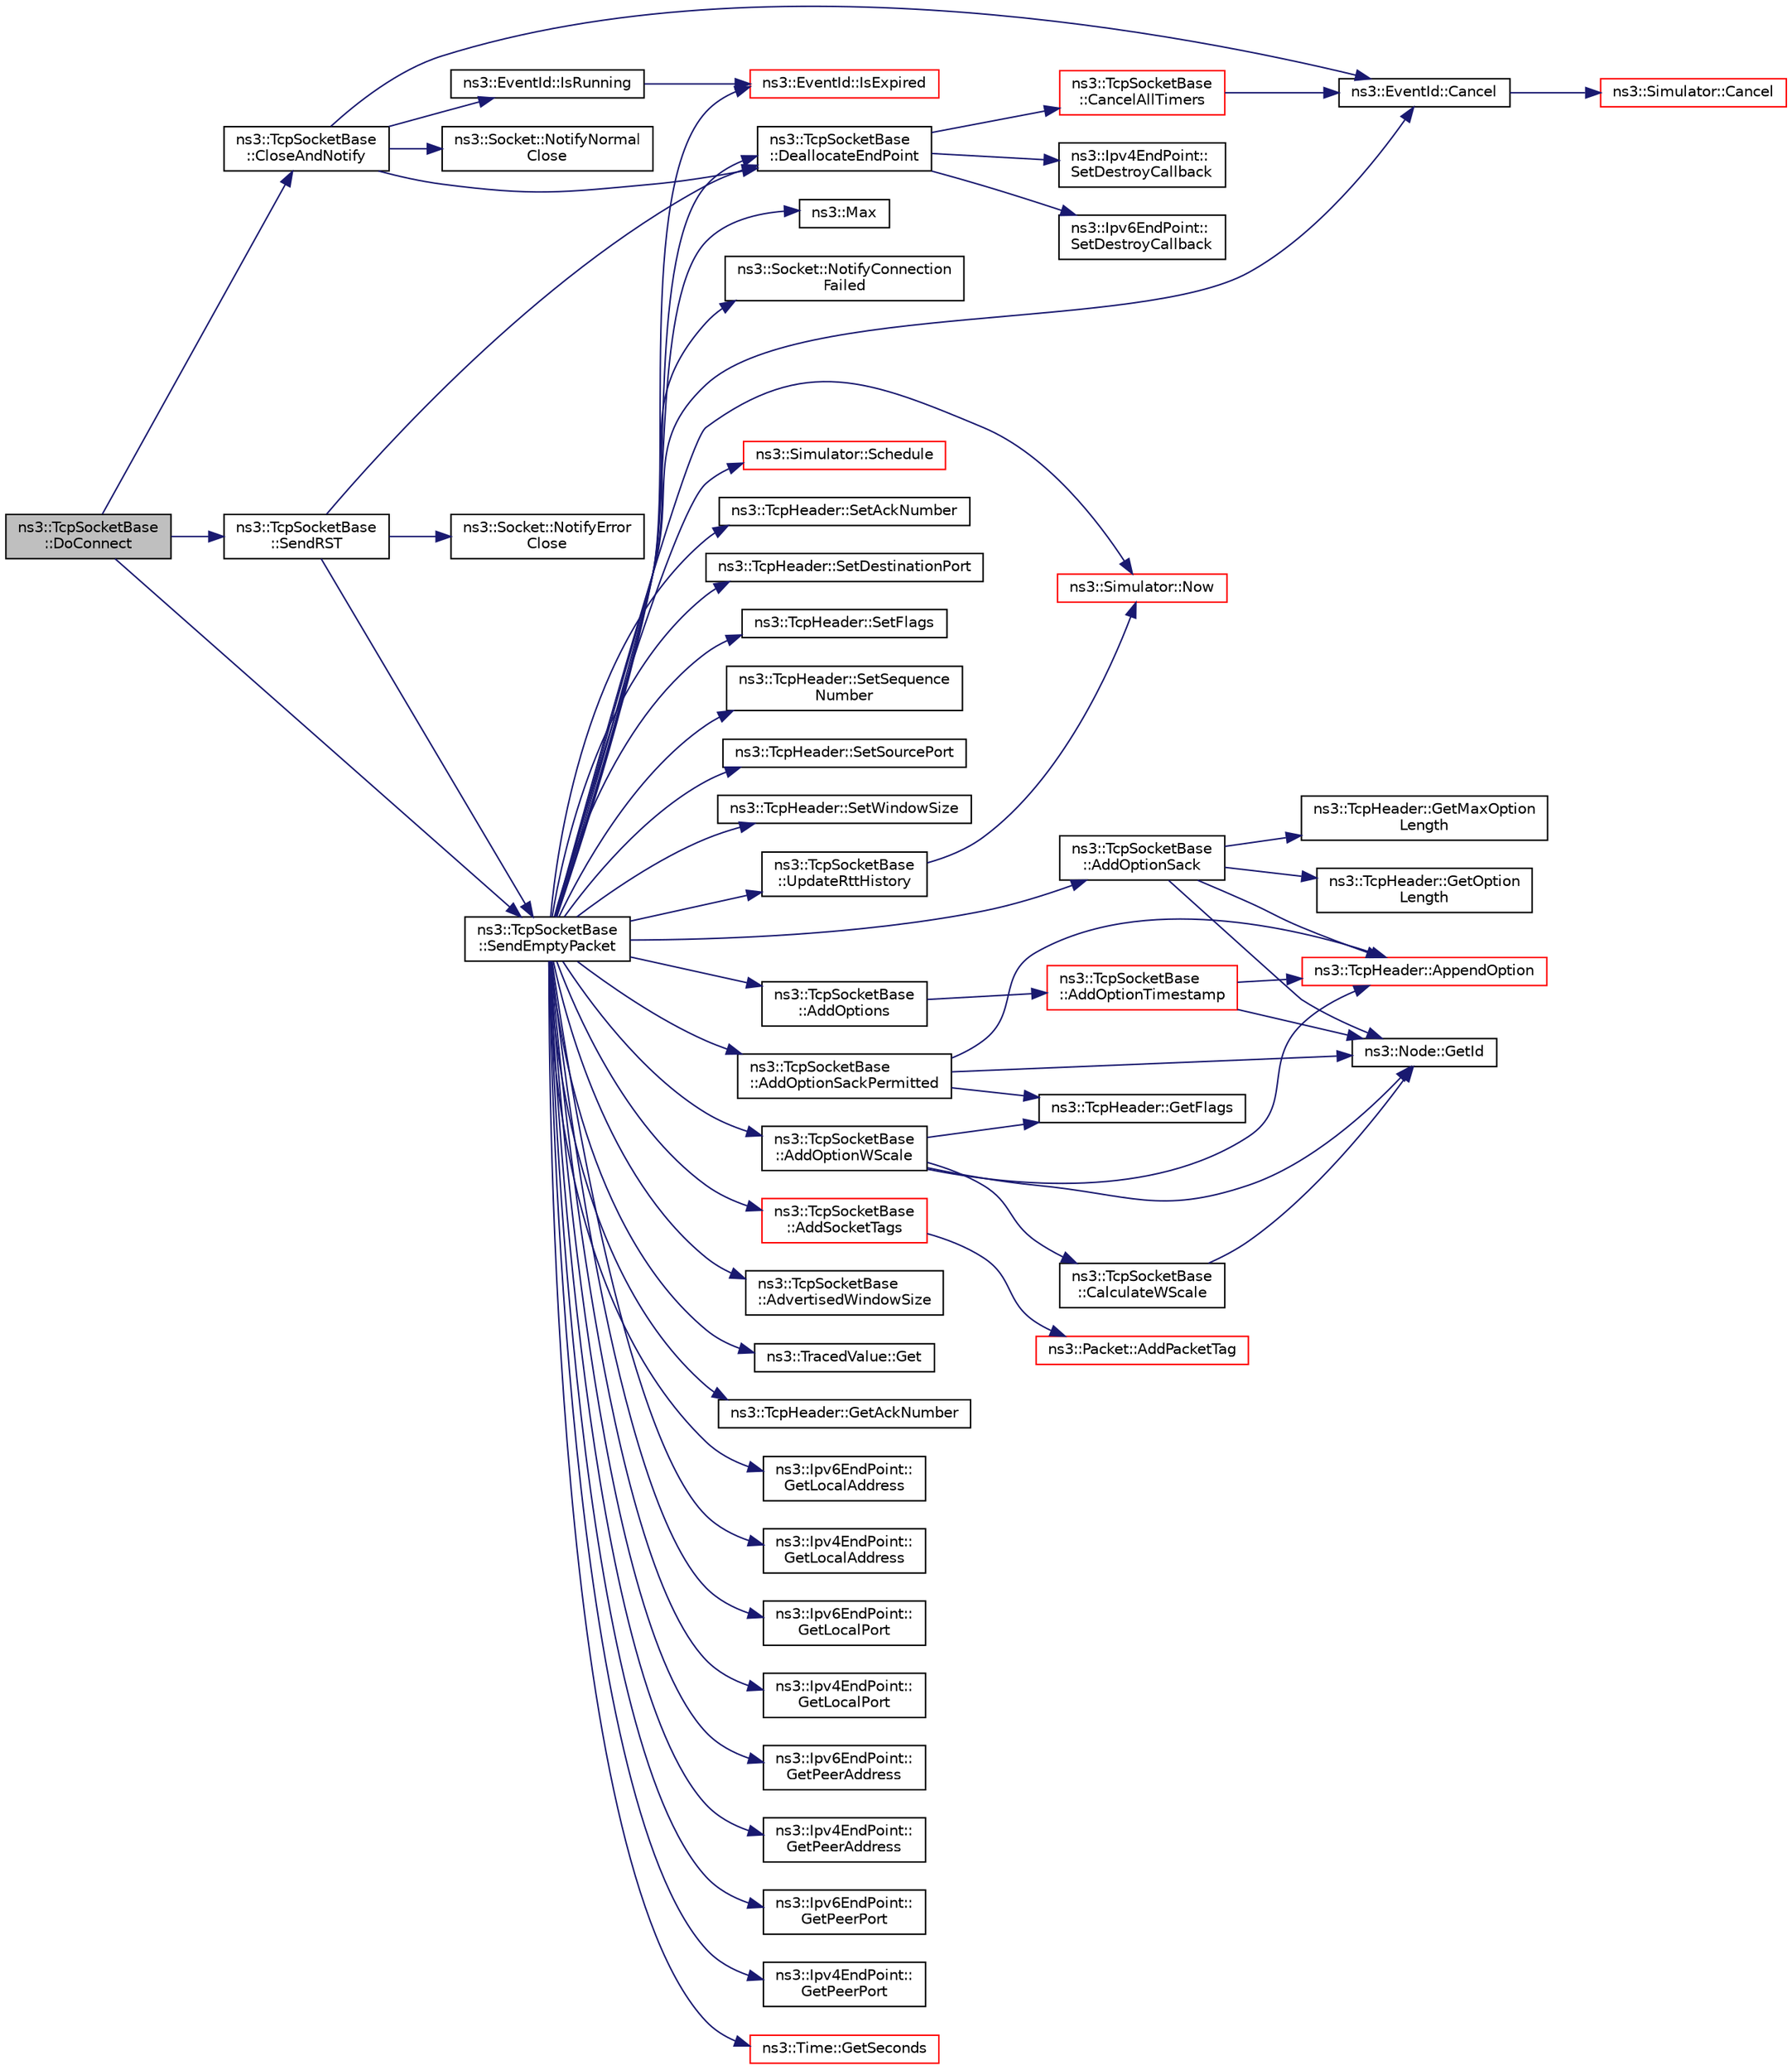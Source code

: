 digraph "ns3::TcpSocketBase::DoConnect"
{
 // LATEX_PDF_SIZE
  edge [fontname="Helvetica",fontsize="10",labelfontname="Helvetica",labelfontsize="10"];
  node [fontname="Helvetica",fontsize="10",shape=record];
  rankdir="LR";
  Node1 [label="ns3::TcpSocketBase\l::DoConnect",height=0.2,width=0.4,color="black", fillcolor="grey75", style="filled", fontcolor="black",tooltip="Perform the real connection tasks: Send SYN if allowed, RST if invalid."];
  Node1 -> Node2 [color="midnightblue",fontsize="10",style="solid",fontname="Helvetica"];
  Node2 [label="ns3::TcpSocketBase\l::CloseAndNotify",height=0.2,width=0.4,color="black", fillcolor="white", style="filled",URL="$classns3_1_1_tcp_socket_base.html#a04354f05482d826576740fd2f1691818",tooltip="Peacefully close the socket by notifying the upper layer and deallocate end point."];
  Node2 -> Node3 [color="midnightblue",fontsize="10",style="solid",fontname="Helvetica"];
  Node3 [label="ns3::EventId::Cancel",height=0.2,width=0.4,color="black", fillcolor="white", style="filled",URL="$classns3_1_1_event_id.html#a993ae94e48e014e1afd47edb16db7a11",tooltip="This method is syntactic sugar for the ns3::Simulator::Cancel method."];
  Node3 -> Node4 [color="midnightblue",fontsize="10",style="solid",fontname="Helvetica"];
  Node4 [label="ns3::Simulator::Cancel",height=0.2,width=0.4,color="red", fillcolor="white", style="filled",URL="$classns3_1_1_simulator.html#a1b903a62d6117ef28f7ba3c6500689bf",tooltip="Set the cancel bit on this event: the event's associated function will not be invoked when it expires..."];
  Node2 -> Node57 [color="midnightblue",fontsize="10",style="solid",fontname="Helvetica"];
  Node57 [label="ns3::TcpSocketBase\l::DeallocateEndPoint",height=0.2,width=0.4,color="black", fillcolor="white", style="filled",URL="$classns3_1_1_tcp_socket_base.html#a53791738228495d40197679dbc057392",tooltip="Deallocate m_endPoint and m_endPoint6."];
  Node57 -> Node58 [color="midnightblue",fontsize="10",style="solid",fontname="Helvetica"];
  Node58 [label="ns3::TcpSocketBase\l::CancelAllTimers",height=0.2,width=0.4,color="red", fillcolor="white", style="filled",URL="$classns3_1_1_tcp_socket_base.html#a8dc4de52308fc01262a8c06ae0bcccc5",tooltip="Cancel all timer when endpoint is deleted."];
  Node58 -> Node3 [color="midnightblue",fontsize="10",style="solid",fontname="Helvetica"];
  Node57 -> Node60 [color="midnightblue",fontsize="10",style="solid",fontname="Helvetica"];
  Node60 [label="ns3::Ipv4EndPoint::\lSetDestroyCallback",height=0.2,width=0.4,color="black", fillcolor="white", style="filled",URL="$classns3_1_1_ipv4_end_point.html#a19ec16d98c501d3684e6549d7296ea0a",tooltip="Set the default destroy callback."];
  Node57 -> Node61 [color="midnightblue",fontsize="10",style="solid",fontname="Helvetica"];
  Node61 [label="ns3::Ipv6EndPoint::\lSetDestroyCallback",height=0.2,width=0.4,color="black", fillcolor="white", style="filled",URL="$classns3_1_1_ipv6_end_point.html#af2922ef8f9f9ead0a2604c8391e90328",tooltip="Set the default destroy callback."];
  Node2 -> Node62 [color="midnightblue",fontsize="10",style="solid",fontname="Helvetica"];
  Node62 [label="ns3::EventId::IsRunning",height=0.2,width=0.4,color="black", fillcolor="white", style="filled",URL="$classns3_1_1_event_id.html#a8b41e6f8c54db6bede8a7dcaf917074a",tooltip="This method is syntactic sugar for !IsExpired()."];
  Node62 -> Node63 [color="midnightblue",fontsize="10",style="solid",fontname="Helvetica"];
  Node63 [label="ns3::EventId::IsExpired",height=0.2,width=0.4,color="red", fillcolor="white", style="filled",URL="$classns3_1_1_event_id.html#acc25141054209b1a286a5471a51bd0c0",tooltip="This method is syntactic sugar for the ns3::Simulator::IsExpired method."];
  Node2 -> Node66 [color="midnightblue",fontsize="10",style="solid",fontname="Helvetica"];
  Node66 [label="ns3::Socket::NotifyNormal\lClose",height=0.2,width=0.4,color="black", fillcolor="white", style="filled",URL="$classns3_1_1_socket.html#a6bdec380c7dacff36147b89a05ceae84",tooltip="Notify through the callback (if set) that the connection has been closed."];
  Node1 -> Node67 [color="midnightblue",fontsize="10",style="solid",fontname="Helvetica"];
  Node67 [label="ns3::TcpSocketBase\l::SendEmptyPacket",height=0.2,width=0.4,color="black", fillcolor="white", style="filled",URL="$classns3_1_1_tcp_socket_base.html#aa858913c9a4480a14d293f1014905b3e",tooltip="Send a empty packet that carries a flag, e.g., ACK."];
  Node67 -> Node68 [color="midnightblue",fontsize="10",style="solid",fontname="Helvetica"];
  Node68 [label="ns3::TcpSocketBase\l::AddOptions",height=0.2,width=0.4,color="black", fillcolor="white", style="filled",URL="$classns3_1_1_tcp_socket_base.html#a55087ef950f5c2f4a7cdb8c825666955",tooltip="Add options to TcpHeader."];
  Node68 -> Node69 [color="midnightblue",fontsize="10",style="solid",fontname="Helvetica"];
  Node69 [label="ns3::TcpSocketBase\l::AddOptionTimestamp",height=0.2,width=0.4,color="red", fillcolor="white", style="filled",URL="$classns3_1_1_tcp_socket_base.html#a62689196f68584e8731fb5c6b7693d30",tooltip="Add the timestamp option to the header."];
  Node69 -> Node70 [color="midnightblue",fontsize="10",style="solid",fontname="Helvetica"];
  Node70 [label="ns3::TcpHeader::AppendOption",height=0.2,width=0.4,color="red", fillcolor="white", style="filled",URL="$classns3_1_1_tcp_header.html#aa5de13df3dd5cb87d63c428e5dcc3425",tooltip="Append an option to the TCP header."];
  Node69 -> Node74 [color="midnightblue",fontsize="10",style="solid",fontname="Helvetica"];
  Node74 [label="ns3::Node::GetId",height=0.2,width=0.4,color="black", fillcolor="white", style="filled",URL="$classns3_1_1_node.html#a2ed8663077afcb8db519296b0ada6355",tooltip=" "];
  Node67 -> Node86 [color="midnightblue",fontsize="10",style="solid",fontname="Helvetica"];
  Node86 [label="ns3::TcpSocketBase\l::AddOptionSack",height=0.2,width=0.4,color="black", fillcolor="white", style="filled",URL="$classns3_1_1_tcp_socket_base.html#a009a4dcad47330a47e5b829918fb9140",tooltip="Add the SACK option to the header."];
  Node86 -> Node70 [color="midnightblue",fontsize="10",style="solid",fontname="Helvetica"];
  Node86 -> Node74 [color="midnightblue",fontsize="10",style="solid",fontname="Helvetica"];
  Node86 -> Node87 [color="midnightblue",fontsize="10",style="solid",fontname="Helvetica"];
  Node87 [label="ns3::TcpHeader::GetMaxOption\lLength",height=0.2,width=0.4,color="black", fillcolor="white", style="filled",URL="$classns3_1_1_tcp_header.html#a425ad65112fd89e42b7531c4e471bab7",tooltip="Get maximum option length."];
  Node86 -> Node88 [color="midnightblue",fontsize="10",style="solid",fontname="Helvetica"];
  Node88 [label="ns3::TcpHeader::GetOption\lLength",height=0.2,width=0.4,color="black", fillcolor="white", style="filled",URL="$classns3_1_1_tcp_header.html#a9bc1f1a6e00b12333c0c617d7a11f64f",tooltip="Get the total length of appended options."];
  Node67 -> Node89 [color="midnightblue",fontsize="10",style="solid",fontname="Helvetica"];
  Node89 [label="ns3::TcpSocketBase\l::AddOptionSackPermitted",height=0.2,width=0.4,color="black", fillcolor="white", style="filled",URL="$classns3_1_1_tcp_socket_base.html#a470e7b2406d76319c457f2fdf5ff0699",tooltip="Add the SACK PERMITTED option to the header."];
  Node89 -> Node70 [color="midnightblue",fontsize="10",style="solid",fontname="Helvetica"];
  Node89 -> Node90 [color="midnightblue",fontsize="10",style="solid",fontname="Helvetica"];
  Node90 [label="ns3::TcpHeader::GetFlags",height=0.2,width=0.4,color="black", fillcolor="white", style="filled",URL="$classns3_1_1_tcp_header.html#adae57f746870a94c0fe4181c87368b62",tooltip="Get the flags."];
  Node89 -> Node74 [color="midnightblue",fontsize="10",style="solid",fontname="Helvetica"];
  Node67 -> Node91 [color="midnightblue",fontsize="10",style="solid",fontname="Helvetica"];
  Node91 [label="ns3::TcpSocketBase\l::AddOptionWScale",height=0.2,width=0.4,color="black", fillcolor="white", style="filled",URL="$classns3_1_1_tcp_socket_base.html#aa749dc3f6287c79a2ad39cb306220663",tooltip="Add the window scale option to the header."];
  Node91 -> Node70 [color="midnightblue",fontsize="10",style="solid",fontname="Helvetica"];
  Node91 -> Node92 [color="midnightblue",fontsize="10",style="solid",fontname="Helvetica"];
  Node92 [label="ns3::TcpSocketBase\l::CalculateWScale",height=0.2,width=0.4,color="black", fillcolor="white", style="filled",URL="$classns3_1_1_tcp_socket_base.html#a8a6afc5aac409782f6830d854a41dd4a",tooltip="Calculate window scale value based on receive buffer space."];
  Node92 -> Node74 [color="midnightblue",fontsize="10",style="solid",fontname="Helvetica"];
  Node91 -> Node90 [color="midnightblue",fontsize="10",style="solid",fontname="Helvetica"];
  Node91 -> Node74 [color="midnightblue",fontsize="10",style="solid",fontname="Helvetica"];
  Node67 -> Node93 [color="midnightblue",fontsize="10",style="solid",fontname="Helvetica"];
  Node93 [label="ns3::TcpSocketBase\l::AddSocketTags",height=0.2,width=0.4,color="red", fillcolor="white", style="filled",URL="$classns3_1_1_tcp_socket_base.html#aff0f88774a2a2aba389da4590655a839",tooltip="Add Tags for the Socket."];
  Node93 -> Node94 [color="midnightblue",fontsize="10",style="solid",fontname="Helvetica"];
  Node94 [label="ns3::Packet::AddPacketTag",height=0.2,width=0.4,color="red", fillcolor="white", style="filled",URL="$classns3_1_1_packet.html#ac4a6bcd77e58bdc14c42a7d572d66cc9",tooltip="Add a packet tag."];
  Node67 -> Node121 [color="midnightblue",fontsize="10",style="solid",fontname="Helvetica"];
  Node121 [label="ns3::TcpSocketBase\l::AdvertisedWindowSize",height=0.2,width=0.4,color="black", fillcolor="white", style="filled",URL="$classns3_1_1_tcp_socket_base.html#aa0bcf7701399b0a95fd68a1ce5ee8756",tooltip="The amount of Rx window announced to the peer."];
  Node67 -> Node3 [color="midnightblue",fontsize="10",style="solid",fontname="Helvetica"];
  Node67 -> Node57 [color="midnightblue",fontsize="10",style="solid",fontname="Helvetica"];
  Node67 -> Node122 [color="midnightblue",fontsize="10",style="solid",fontname="Helvetica"];
  Node122 [label="ns3::TracedValue::Get",height=0.2,width=0.4,color="black", fillcolor="white", style="filled",URL="$classns3_1_1_traced_value.html#af77ce761fca6254db42c875dd1a4cdc6",tooltip="Get the underlying value."];
  Node67 -> Node123 [color="midnightblue",fontsize="10",style="solid",fontname="Helvetica"];
  Node123 [label="ns3::TcpHeader::GetAckNumber",height=0.2,width=0.4,color="black", fillcolor="white", style="filled",URL="$classns3_1_1_tcp_header.html#adc8bd17b9053c53f67f3be71adbb2e54",tooltip="Get the ACK number."];
  Node67 -> Node124 [color="midnightblue",fontsize="10",style="solid",fontname="Helvetica"];
  Node124 [label="ns3::Ipv6EndPoint::\lGetLocalAddress",height=0.2,width=0.4,color="black", fillcolor="white", style="filled",URL="$classns3_1_1_ipv6_end_point.html#a1972cd26240d42cd75f93e12d9182976",tooltip="Get the local address."];
  Node67 -> Node125 [color="midnightblue",fontsize="10",style="solid",fontname="Helvetica"];
  Node125 [label="ns3::Ipv4EndPoint::\lGetLocalAddress",height=0.2,width=0.4,color="black", fillcolor="white", style="filled",URL="$classns3_1_1_ipv4_end_point.html#ae08283e26ace5880c3172ea5d803b6f8",tooltip="Get the local address."];
  Node67 -> Node126 [color="midnightblue",fontsize="10",style="solid",fontname="Helvetica"];
  Node126 [label="ns3::Ipv6EndPoint::\lGetLocalPort",height=0.2,width=0.4,color="black", fillcolor="white", style="filled",URL="$classns3_1_1_ipv6_end_point.html#a39a9fd4aa85a8ecbbf2d6c84d589080b",tooltip="Get the local port."];
  Node67 -> Node127 [color="midnightblue",fontsize="10",style="solid",fontname="Helvetica"];
  Node127 [label="ns3::Ipv4EndPoint::\lGetLocalPort",height=0.2,width=0.4,color="black", fillcolor="white", style="filled",URL="$classns3_1_1_ipv4_end_point.html#aab137f64770abf94f0b8a81217a0b106",tooltip="Get the local port."];
  Node67 -> Node128 [color="midnightblue",fontsize="10",style="solid",fontname="Helvetica"];
  Node128 [label="ns3::Ipv6EndPoint::\lGetPeerAddress",height=0.2,width=0.4,color="black", fillcolor="white", style="filled",URL="$classns3_1_1_ipv6_end_point.html#aa48c776ae54d85cf0f6a61a80d7b4cd8",tooltip="Get the peer address."];
  Node67 -> Node129 [color="midnightblue",fontsize="10",style="solid",fontname="Helvetica"];
  Node129 [label="ns3::Ipv4EndPoint::\lGetPeerAddress",height=0.2,width=0.4,color="black", fillcolor="white", style="filled",URL="$classns3_1_1_ipv4_end_point.html#a3faf5ec4dce2e951a6ade79758e2075d",tooltip="Get the peer address."];
  Node67 -> Node130 [color="midnightblue",fontsize="10",style="solid",fontname="Helvetica"];
  Node130 [label="ns3::Ipv6EndPoint::\lGetPeerPort",height=0.2,width=0.4,color="black", fillcolor="white", style="filled",URL="$classns3_1_1_ipv6_end_point.html#ac200f6b424104280ec1e55a415ed96fd",tooltip="Get the peer port."];
  Node67 -> Node131 [color="midnightblue",fontsize="10",style="solid",fontname="Helvetica"];
  Node131 [label="ns3::Ipv4EndPoint::\lGetPeerPort",height=0.2,width=0.4,color="black", fillcolor="white", style="filled",URL="$classns3_1_1_ipv4_end_point.html#a0954ccf4be313b3a2992894ae2baf1c6",tooltip="Get the peer port."];
  Node67 -> Node132 [color="midnightblue",fontsize="10",style="solid",fontname="Helvetica"];
  Node132 [label="ns3::Time::GetSeconds",height=0.2,width=0.4,color="red", fillcolor="white", style="filled",URL="$classns3_1_1_time.html#a27cb7c22324e0447740929b024dbeb66",tooltip="Get an approximation of the time stored in this instance in the indicated unit."];
  Node67 -> Node63 [color="midnightblue",fontsize="10",style="solid",fontname="Helvetica"];
  Node67 -> Node138 [color="midnightblue",fontsize="10",style="solid",fontname="Helvetica"];
  Node138 [label="ns3::Max",height=0.2,width=0.4,color="black", fillcolor="white", style="filled",URL="$group__highprec.html#ga0d35bb9363c0da4cc2557158b95dbca0",tooltip="Maximum."];
  Node67 -> Node139 [color="midnightblue",fontsize="10",style="solid",fontname="Helvetica"];
  Node139 [label="ns3::Socket::NotifyConnection\lFailed",height=0.2,width=0.4,color="black", fillcolor="white", style="filled",URL="$classns3_1_1_socket.html#a34f83cdc8fb487ac8ea5436d184827c4",tooltip="Notify through the callback (if set) that the connection has not been established due to an error."];
  Node67 -> Node43 [color="midnightblue",fontsize="10",style="solid",fontname="Helvetica"];
  Node43 [label="ns3::Simulator::Now",height=0.2,width=0.4,color="red", fillcolor="white", style="filled",URL="$classns3_1_1_simulator.html#ac3178fa975b419f7875e7105be122800",tooltip="Return the current simulation virtual time."];
  Node67 -> Node140 [color="midnightblue",fontsize="10",style="solid",fontname="Helvetica"];
  Node140 [label="ns3::Simulator::Schedule",height=0.2,width=0.4,color="red", fillcolor="white", style="filled",URL="$classns3_1_1_simulator.html#a3da7d28335c8ac0e3e86781f766df241",tooltip="Schedule an event to expire after delay."];
  Node67 -> Node152 [color="midnightblue",fontsize="10",style="solid",fontname="Helvetica"];
  Node152 [label="ns3::TcpHeader::SetAckNumber",height=0.2,width=0.4,color="black", fillcolor="white", style="filled",URL="$classns3_1_1_tcp_header.html#ad594a427a382dc395261a94749e1878c",tooltip="Set the ACK number."];
  Node67 -> Node153 [color="midnightblue",fontsize="10",style="solid",fontname="Helvetica"];
  Node153 [label="ns3::TcpHeader::SetDestinationPort",height=0.2,width=0.4,color="black", fillcolor="white", style="filled",URL="$classns3_1_1_tcp_header.html#a3259c06373ba4261eaaaed0cbf40cad3",tooltip="Set the destination port."];
  Node67 -> Node154 [color="midnightblue",fontsize="10",style="solid",fontname="Helvetica"];
  Node154 [label="ns3::TcpHeader::SetFlags",height=0.2,width=0.4,color="black", fillcolor="white", style="filled",URL="$classns3_1_1_tcp_header.html#a6574356013e9c62b4543486f640f6be6",tooltip="Set flags of the header."];
  Node67 -> Node155 [color="midnightblue",fontsize="10",style="solid",fontname="Helvetica"];
  Node155 [label="ns3::TcpHeader::SetSequence\lNumber",height=0.2,width=0.4,color="black", fillcolor="white", style="filled",URL="$classns3_1_1_tcp_header.html#a3483eb1604d7db47b1163b02f74bcc25",tooltip="Set the sequence Number."];
  Node67 -> Node156 [color="midnightblue",fontsize="10",style="solid",fontname="Helvetica"];
  Node156 [label="ns3::TcpHeader::SetSourcePort",height=0.2,width=0.4,color="black", fillcolor="white", style="filled",URL="$classns3_1_1_tcp_header.html#aceb2630b3d43118ee576aec58f55a0ff",tooltip="Set the source port."];
  Node67 -> Node157 [color="midnightblue",fontsize="10",style="solid",fontname="Helvetica"];
  Node157 [label="ns3::TcpHeader::SetWindowSize",height=0.2,width=0.4,color="black", fillcolor="white", style="filled",URL="$classns3_1_1_tcp_header.html#a659d7fc71c808249fe76fd5b667baf34",tooltip="Set the window size."];
  Node67 -> Node158 [color="midnightblue",fontsize="10",style="solid",fontname="Helvetica"];
  Node158 [label="ns3::TcpSocketBase\l::UpdateRttHistory",height=0.2,width=0.4,color="black", fillcolor="white", style="filled",URL="$classns3_1_1_tcp_socket_base.html#af66bb88aa9438d6abbc9f8b941ab5cc8",tooltip="Update the RTT history, when we send TCP segments."];
  Node158 -> Node43 [color="midnightblue",fontsize="10",style="solid",fontname="Helvetica"];
  Node1 -> Node159 [color="midnightblue",fontsize="10",style="solid",fontname="Helvetica"];
  Node159 [label="ns3::TcpSocketBase\l::SendRST",height=0.2,width=0.4,color="black", fillcolor="white", style="filled",URL="$classns3_1_1_tcp_socket_base.html#a070b9ac86f372fe0b661050686bef68e",tooltip="Send reset and tear down this socket."];
  Node159 -> Node57 [color="midnightblue",fontsize="10",style="solid",fontname="Helvetica"];
  Node159 -> Node160 [color="midnightblue",fontsize="10",style="solid",fontname="Helvetica"];
  Node160 [label="ns3::Socket::NotifyError\lClose",height=0.2,width=0.4,color="black", fillcolor="white", style="filled",URL="$classns3_1_1_socket.html#a9b89cb8b7718d3a0641ce812970f9c16",tooltip="Notify through the callback (if set) that the connection has been closed due to an error."];
  Node159 -> Node67 [color="midnightblue",fontsize="10",style="solid",fontname="Helvetica"];
}
